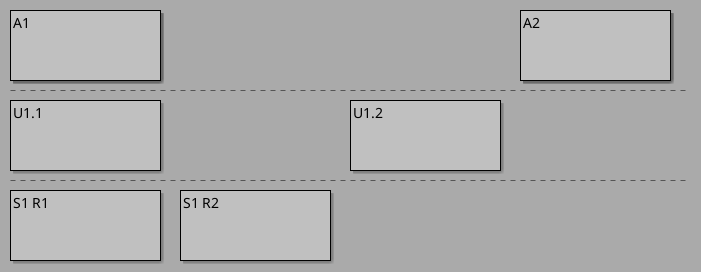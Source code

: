 ' Do not edit
' Theme Gallery
' autogenerated by script
'
@startboard
skin debug
A1
+U1.1
++S1 R1
++S1 R2 
+U1.2
A2
@endboard
